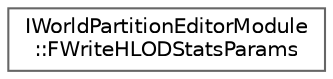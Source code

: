 digraph "Graphical Class Hierarchy"
{
 // INTERACTIVE_SVG=YES
 // LATEX_PDF_SIZE
  bgcolor="transparent";
  edge [fontname=Helvetica,fontsize=10,labelfontname=Helvetica,labelfontsize=10];
  node [fontname=Helvetica,fontsize=10,shape=box,height=0.2,width=0.4];
  rankdir="LR";
  Node0 [id="Node000000",label="IWorldPartitionEditorModule\l::FWriteHLODStatsParams",height=0.2,width=0.4,color="grey40", fillcolor="white", style="filled",URL="$da/db1/structIWorldPartitionEditorModule_1_1FWriteHLODStatsParams.html",tooltip="Parameters for the WriteHLODStats() method."];
}

